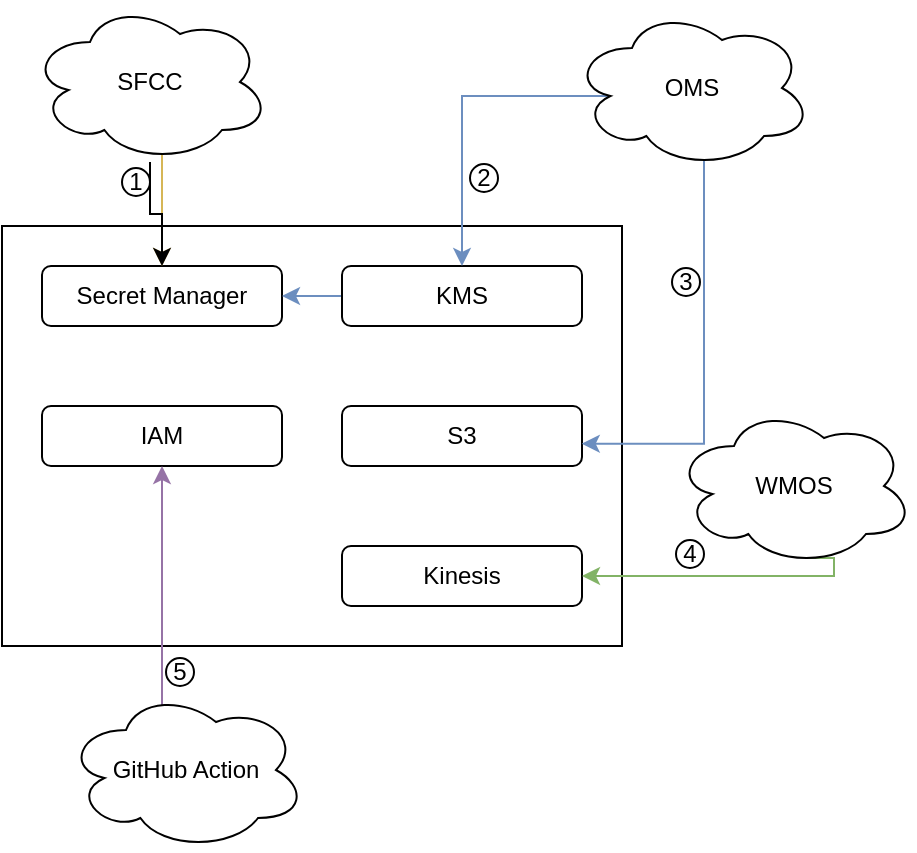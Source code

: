 <mxfile version="20.0.3" type="github">
  <diagram id="Oumj2zli1V17Xpb5Ma0x" name="第 1 页">
    <mxGraphModel dx="1422" dy="800" grid="1" gridSize="10" guides="1" tooltips="1" connect="1" arrows="1" fold="1" page="1" pageScale="1" pageWidth="850" pageHeight="1100" math="0" shadow="0">
      <root>
        <mxCell id="0" />
        <mxCell id="1" parent="0" />
        <mxCell id="R2G4ohbD9GDyNNkMWIZT-2" value="" style="rounded=0;whiteSpace=wrap;html=1;fillColor=none;" vertex="1" parent="1">
          <mxGeometry x="80" y="229" width="310" height="210" as="geometry" />
        </mxCell>
        <mxCell id="R2G4ohbD9GDyNNkMWIZT-3" value="Secret Manager" style="rounded=1;whiteSpace=wrap;html=1;fillColor=none;" vertex="1" parent="1">
          <mxGeometry x="100" y="249" width="120" height="30" as="geometry" />
        </mxCell>
        <mxCell id="R2G4ohbD9GDyNNkMWIZT-22" style="edgeStyle=orthogonalEdgeStyle;rounded=0;orthogonalLoop=1;jettySize=auto;html=1;exitX=0;exitY=0.5;exitDx=0;exitDy=0;entryX=1;entryY=0.5;entryDx=0;entryDy=0;fillColor=#dae8fc;strokeColor=#6c8ebf;" edge="1" parent="1" source="R2G4ohbD9GDyNNkMWIZT-4" target="R2G4ohbD9GDyNNkMWIZT-3">
          <mxGeometry relative="1" as="geometry" />
        </mxCell>
        <mxCell id="R2G4ohbD9GDyNNkMWIZT-4" value="KMS" style="rounded=1;whiteSpace=wrap;html=1;fillColor=none;" vertex="1" parent="1">
          <mxGeometry x="250" y="249" width="120" height="30" as="geometry" />
        </mxCell>
        <mxCell id="R2G4ohbD9GDyNNkMWIZT-5" value="IAM" style="rounded=1;whiteSpace=wrap;html=1;fillColor=none;" vertex="1" parent="1">
          <mxGeometry x="100" y="319" width="120" height="30" as="geometry" />
        </mxCell>
        <mxCell id="R2G4ohbD9GDyNNkMWIZT-6" value="S3" style="rounded=1;whiteSpace=wrap;html=1;fillColor=none;" vertex="1" parent="1">
          <mxGeometry x="250" y="319" width="120" height="30" as="geometry" />
        </mxCell>
        <mxCell id="R2G4ohbD9GDyNNkMWIZT-7" value="Kinesis" style="rounded=1;whiteSpace=wrap;html=1;fillColor=none;" vertex="1" parent="1">
          <mxGeometry x="250" y="389" width="120" height="30" as="geometry" />
        </mxCell>
        <mxCell id="R2G4ohbD9GDyNNkMWIZT-13" style="edgeStyle=orthogonalEdgeStyle;rounded=0;orthogonalLoop=1;jettySize=auto;html=1;exitX=0.55;exitY=0.95;exitDx=0;exitDy=0;exitPerimeter=0;entryX=0.5;entryY=0;entryDx=0;entryDy=0;fillColor=#fff2cc;strokeColor=#d6b656;" edge="1" parent="1" source="R2G4ohbD9GDyNNkMWIZT-8" target="R2G4ohbD9GDyNNkMWIZT-3">
          <mxGeometry relative="1" as="geometry" />
        </mxCell>
        <mxCell id="R2G4ohbD9GDyNNkMWIZT-28" value="" style="edgeStyle=orthogonalEdgeStyle;rounded=0;orthogonalLoop=1;jettySize=auto;html=1;" edge="1" parent="1" source="R2G4ohbD9GDyNNkMWIZT-8" target="R2G4ohbD9GDyNNkMWIZT-3">
          <mxGeometry relative="1" as="geometry" />
        </mxCell>
        <mxCell id="R2G4ohbD9GDyNNkMWIZT-8" value="SFCC" style="ellipse;shape=cloud;whiteSpace=wrap;html=1;fillColor=none;" vertex="1" parent="1">
          <mxGeometry x="94" y="117" width="120" height="80" as="geometry" />
        </mxCell>
        <mxCell id="R2G4ohbD9GDyNNkMWIZT-15" style="edgeStyle=orthogonalEdgeStyle;rounded=0;orthogonalLoop=1;jettySize=auto;html=1;exitX=0.16;exitY=0.55;exitDx=0;exitDy=0;exitPerimeter=0;fillColor=#dae8fc;strokeColor=#6c8ebf;" edge="1" parent="1" source="R2G4ohbD9GDyNNkMWIZT-9" target="R2G4ohbD9GDyNNkMWIZT-4">
          <mxGeometry relative="1" as="geometry">
            <Array as="points">
              <mxPoint x="310" y="164" />
            </Array>
          </mxGeometry>
        </mxCell>
        <mxCell id="R2G4ohbD9GDyNNkMWIZT-20" style="edgeStyle=orthogonalEdgeStyle;rounded=0;orthogonalLoop=1;jettySize=auto;html=1;exitX=0.55;exitY=0.95;exitDx=0;exitDy=0;exitPerimeter=0;entryX=0.999;entryY=0.629;entryDx=0;entryDy=0;entryPerimeter=0;fillColor=#dae8fc;strokeColor=#6c8ebf;" edge="1" parent="1" source="R2G4ohbD9GDyNNkMWIZT-9" target="R2G4ohbD9GDyNNkMWIZT-6">
          <mxGeometry relative="1" as="geometry" />
        </mxCell>
        <mxCell id="R2G4ohbD9GDyNNkMWIZT-9" value="OMS" style="ellipse;shape=cloud;whiteSpace=wrap;html=1;fillColor=none;" vertex="1" parent="1">
          <mxGeometry x="365" y="120" width="120" height="80" as="geometry" />
        </mxCell>
        <mxCell id="R2G4ohbD9GDyNNkMWIZT-19" style="edgeStyle=orthogonalEdgeStyle;rounded=0;orthogonalLoop=1;jettySize=auto;html=1;exitX=0.55;exitY=0.95;exitDx=0;exitDy=0;exitPerimeter=0;entryX=1;entryY=0.5;entryDx=0;entryDy=0;fillColor=#d5e8d4;strokeColor=#82b366;" edge="1" parent="1" source="R2G4ohbD9GDyNNkMWIZT-10" target="R2G4ohbD9GDyNNkMWIZT-7">
          <mxGeometry relative="1" as="geometry">
            <Array as="points">
              <mxPoint x="496" y="404" />
            </Array>
          </mxGeometry>
        </mxCell>
        <mxCell id="R2G4ohbD9GDyNNkMWIZT-10" value="WMOS" style="ellipse;shape=cloud;whiteSpace=wrap;html=1;fillColor=none;" vertex="1" parent="1">
          <mxGeometry x="416" y="319" width="120" height="80" as="geometry" />
        </mxCell>
        <mxCell id="R2G4ohbD9GDyNNkMWIZT-21" style="edgeStyle=orthogonalEdgeStyle;rounded=0;orthogonalLoop=1;jettySize=auto;html=1;exitX=0.4;exitY=0.1;exitDx=0;exitDy=0;exitPerimeter=0;entryX=0.5;entryY=1;entryDx=0;entryDy=0;fillColor=#e1d5e7;strokeColor=#9673a6;" edge="1" parent="1" source="R2G4ohbD9GDyNNkMWIZT-11" target="R2G4ohbD9GDyNNkMWIZT-5">
          <mxGeometry relative="1" as="geometry" />
        </mxCell>
        <mxCell id="R2G4ohbD9GDyNNkMWIZT-11" value="GitHub Action" style="ellipse;shape=cloud;whiteSpace=wrap;html=1;fillColor=none;" vertex="1" parent="1">
          <mxGeometry x="112" y="461" width="120" height="80" as="geometry" />
        </mxCell>
        <mxCell id="R2G4ohbD9GDyNNkMWIZT-23" value="1" style="ellipse;whiteSpace=wrap;html=1;aspect=fixed;fillColor=none;" vertex="1" parent="1">
          <mxGeometry x="140" y="200" width="14" height="14" as="geometry" />
        </mxCell>
        <mxCell id="R2G4ohbD9GDyNNkMWIZT-24" value="2" style="ellipse;whiteSpace=wrap;html=1;aspect=fixed;fillColor=none;" vertex="1" parent="1">
          <mxGeometry x="314" y="198" width="14" height="14" as="geometry" />
        </mxCell>
        <mxCell id="R2G4ohbD9GDyNNkMWIZT-25" value="3" style="ellipse;whiteSpace=wrap;html=1;aspect=fixed;fillColor=none;" vertex="1" parent="1">
          <mxGeometry x="415" y="250" width="14" height="14" as="geometry" />
        </mxCell>
        <mxCell id="R2G4ohbD9GDyNNkMWIZT-26" value="4" style="ellipse;whiteSpace=wrap;html=1;aspect=fixed;fillColor=none;" vertex="1" parent="1">
          <mxGeometry x="417" y="386" width="14" height="14" as="geometry" />
        </mxCell>
        <mxCell id="R2G4ohbD9GDyNNkMWIZT-27" value="5" style="ellipse;whiteSpace=wrap;html=1;aspect=fixed;fillColor=none;" vertex="1" parent="1">
          <mxGeometry x="162" y="445" width="14" height="14" as="geometry" />
        </mxCell>
      </root>
    </mxGraphModel>
  </diagram>
</mxfile>
